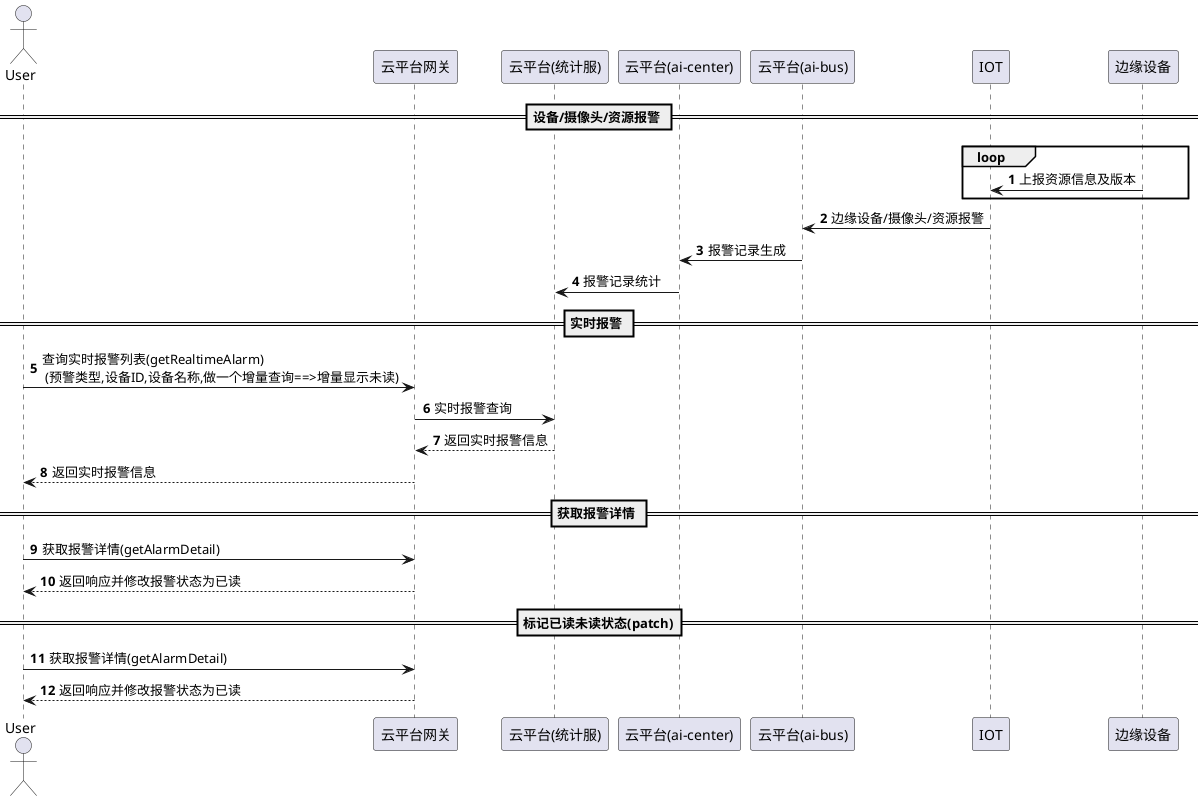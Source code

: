 @startuml
autonumber
== 设备/摄像头/资源报警 ==
actor User as user
participant "云平台网关" as ai
participant "云平台(统计服)" as st
participant "云平台(ai-center)" as center
participant "云平台(ai-bus)" as bus
participant "IOT" as iot
participant "边缘设备" as dev

loop
    iot <- dev : 上报资源信息及版本
end
iot -> bus : 边缘设备/摄像头/资源报警
bus -> center : 报警记录生成
center -> st : 报警记录统计

== 实时报警 ==
user -> ai : 查询实时报警列表(getRealtimeAlarm)\n (预警类型,设备ID,设备名称,做一个增量查询==>增量显示未读)
st <- ai : 实时报警查询
st --> ai : 返回实时报警信息
user <-- ai : 返回实时报警信息

== 获取报警详情 ==
user -> ai : 获取报警详情(getAlarmDetail)
user <-- ai : 返回响应并修改报警状态为已读

==标记已读未读状态(patch)==
user -> ai : 获取报警详情(getAlarmDetail)
user <-- ai : 返回响应并修改报警状态为已读

@enduml
